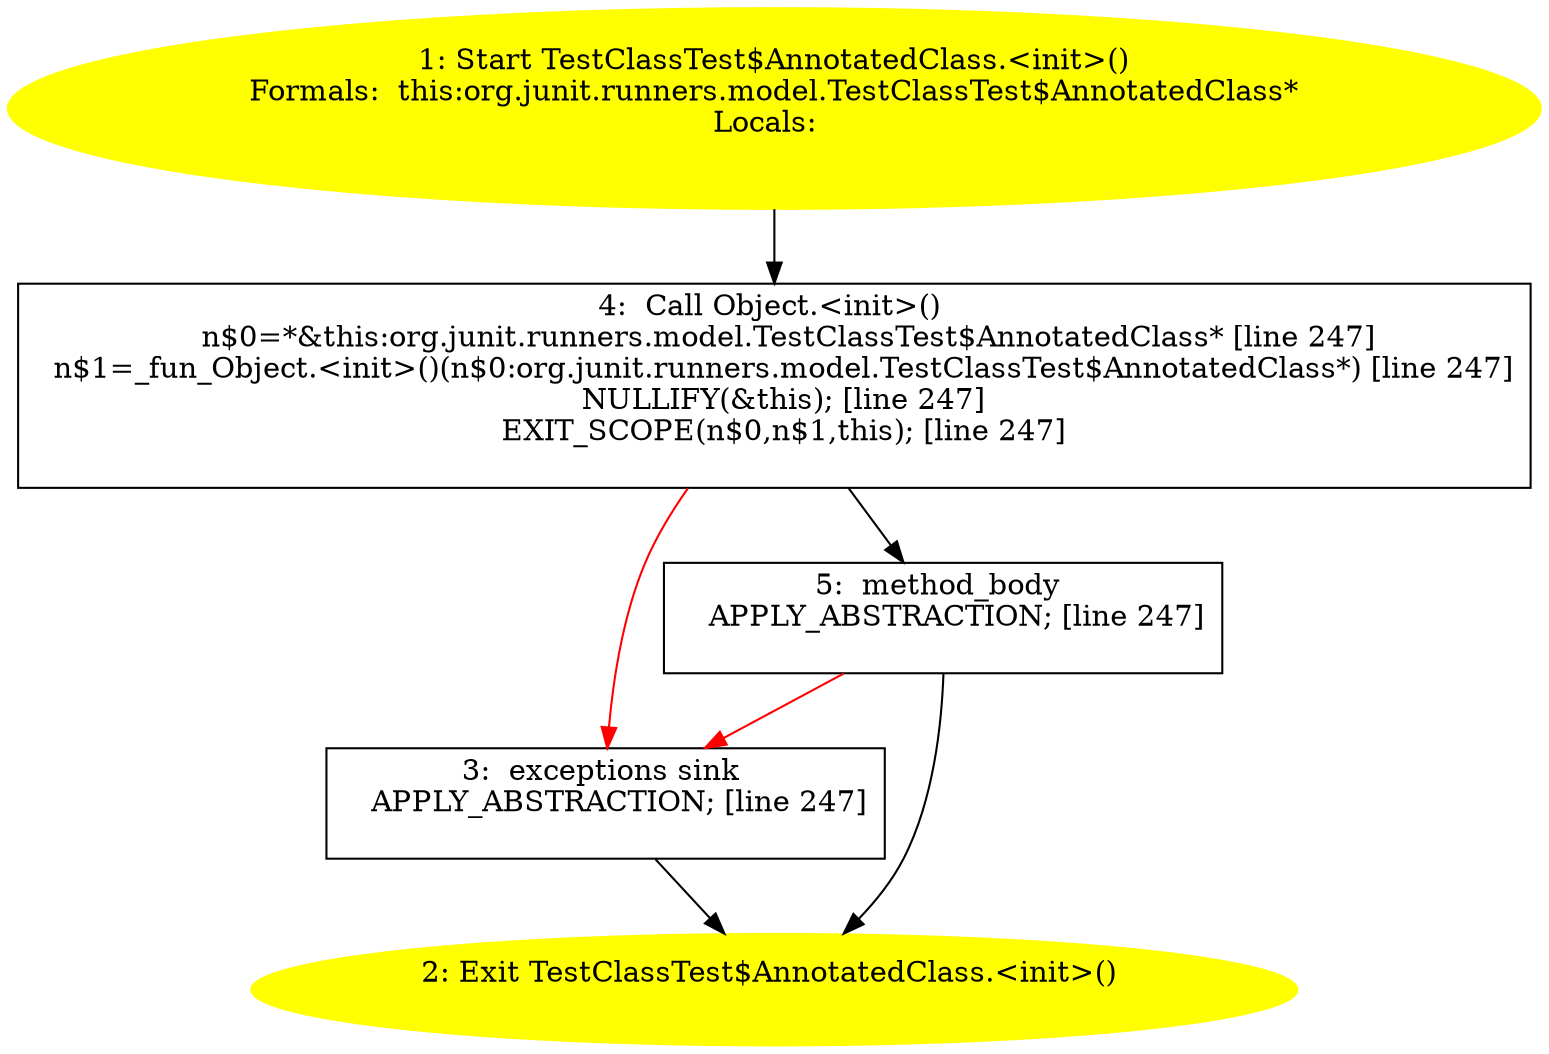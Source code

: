 /* @generated */
digraph cfg {
"org.junit.runners.model.TestClassTest$AnnotatedClass.<init>().9c5a2a817684c114ac708087275a8d73_1" [label="1: Start TestClassTest$AnnotatedClass.<init>()\nFormals:  this:org.junit.runners.model.TestClassTest$AnnotatedClass*\nLocals:  \n  " color=yellow style=filled]
	

	 "org.junit.runners.model.TestClassTest$AnnotatedClass.<init>().9c5a2a817684c114ac708087275a8d73_1" -> "org.junit.runners.model.TestClassTest$AnnotatedClass.<init>().9c5a2a817684c114ac708087275a8d73_4" ;
"org.junit.runners.model.TestClassTest$AnnotatedClass.<init>().9c5a2a817684c114ac708087275a8d73_2" [label="2: Exit TestClassTest$AnnotatedClass.<init>() \n  " color=yellow style=filled]
	

"org.junit.runners.model.TestClassTest$AnnotatedClass.<init>().9c5a2a817684c114ac708087275a8d73_3" [label="3:  exceptions sink \n   APPLY_ABSTRACTION; [line 247]\n " shape="box"]
	

	 "org.junit.runners.model.TestClassTest$AnnotatedClass.<init>().9c5a2a817684c114ac708087275a8d73_3" -> "org.junit.runners.model.TestClassTest$AnnotatedClass.<init>().9c5a2a817684c114ac708087275a8d73_2" ;
"org.junit.runners.model.TestClassTest$AnnotatedClass.<init>().9c5a2a817684c114ac708087275a8d73_4" [label="4:  Call Object.<init>() \n   n$0=*&this:org.junit.runners.model.TestClassTest$AnnotatedClass* [line 247]\n  n$1=_fun_Object.<init>()(n$0:org.junit.runners.model.TestClassTest$AnnotatedClass*) [line 247]\n  NULLIFY(&this); [line 247]\n  EXIT_SCOPE(n$0,n$1,this); [line 247]\n " shape="box"]
	

	 "org.junit.runners.model.TestClassTest$AnnotatedClass.<init>().9c5a2a817684c114ac708087275a8d73_4" -> "org.junit.runners.model.TestClassTest$AnnotatedClass.<init>().9c5a2a817684c114ac708087275a8d73_5" ;
	 "org.junit.runners.model.TestClassTest$AnnotatedClass.<init>().9c5a2a817684c114ac708087275a8d73_4" -> "org.junit.runners.model.TestClassTest$AnnotatedClass.<init>().9c5a2a817684c114ac708087275a8d73_3" [color="red" ];
"org.junit.runners.model.TestClassTest$AnnotatedClass.<init>().9c5a2a817684c114ac708087275a8d73_5" [label="5:  method_body \n   APPLY_ABSTRACTION; [line 247]\n " shape="box"]
	

	 "org.junit.runners.model.TestClassTest$AnnotatedClass.<init>().9c5a2a817684c114ac708087275a8d73_5" -> "org.junit.runners.model.TestClassTest$AnnotatedClass.<init>().9c5a2a817684c114ac708087275a8d73_2" ;
	 "org.junit.runners.model.TestClassTest$AnnotatedClass.<init>().9c5a2a817684c114ac708087275a8d73_5" -> "org.junit.runners.model.TestClassTest$AnnotatedClass.<init>().9c5a2a817684c114ac708087275a8d73_3" [color="red" ];
}
